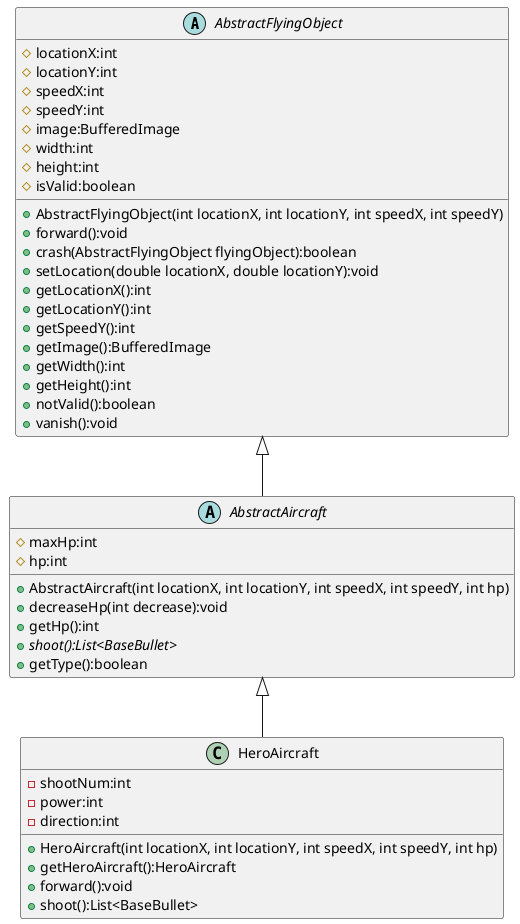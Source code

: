 @startuml
'https://plantuml.com/sequence-diagram

abstract class AbstractFlyingObject
{
    # locationX:int
    # locationY:int
    # speedX:int
    # speedY:int
    # image:BufferedImage
    # width:int
    # height:int
    # isValid:boolean

    + AbstractFlyingObject(int locationX, int locationY, int speedX, int speedY)
    + forward():void
    + crash(AbstractFlyingObject flyingObject):boolean
    + setLocation(double locationX, double locationY):void
    + getLocationX():int
    + getLocationY():int
    + getSpeedY():int
    + getImage():BufferedImage
    + getWidth():int
    + getHeight():int
    + notValid():boolean
    + vanish():void
}

abstract class AbstractAircraft
{
	# maxHp:int
    # hp:int
    + AbstractAircraft(int locationX, int locationY, int speedX, int speedY, int hp)
    + decreaseHp(int decrease):void
    + getHp():int
    + {abstract} shoot():List<BaseBullet>
    + getType():boolean
 }
 class HeroAircraft {
     - shootNum:int
     - power:int
     - direction:int
     + HeroAircraft(int locationX, int locationY, int speedX, int speedY, int hp)
     + getHeroAircraft():HeroAircraft
     + forward():void
     + shoot():List<BaseBullet>
 }

AbstractFlyingObject <|--AbstractAircraft
 AbstractAircraft <|-- HeroAircraft
@enduml